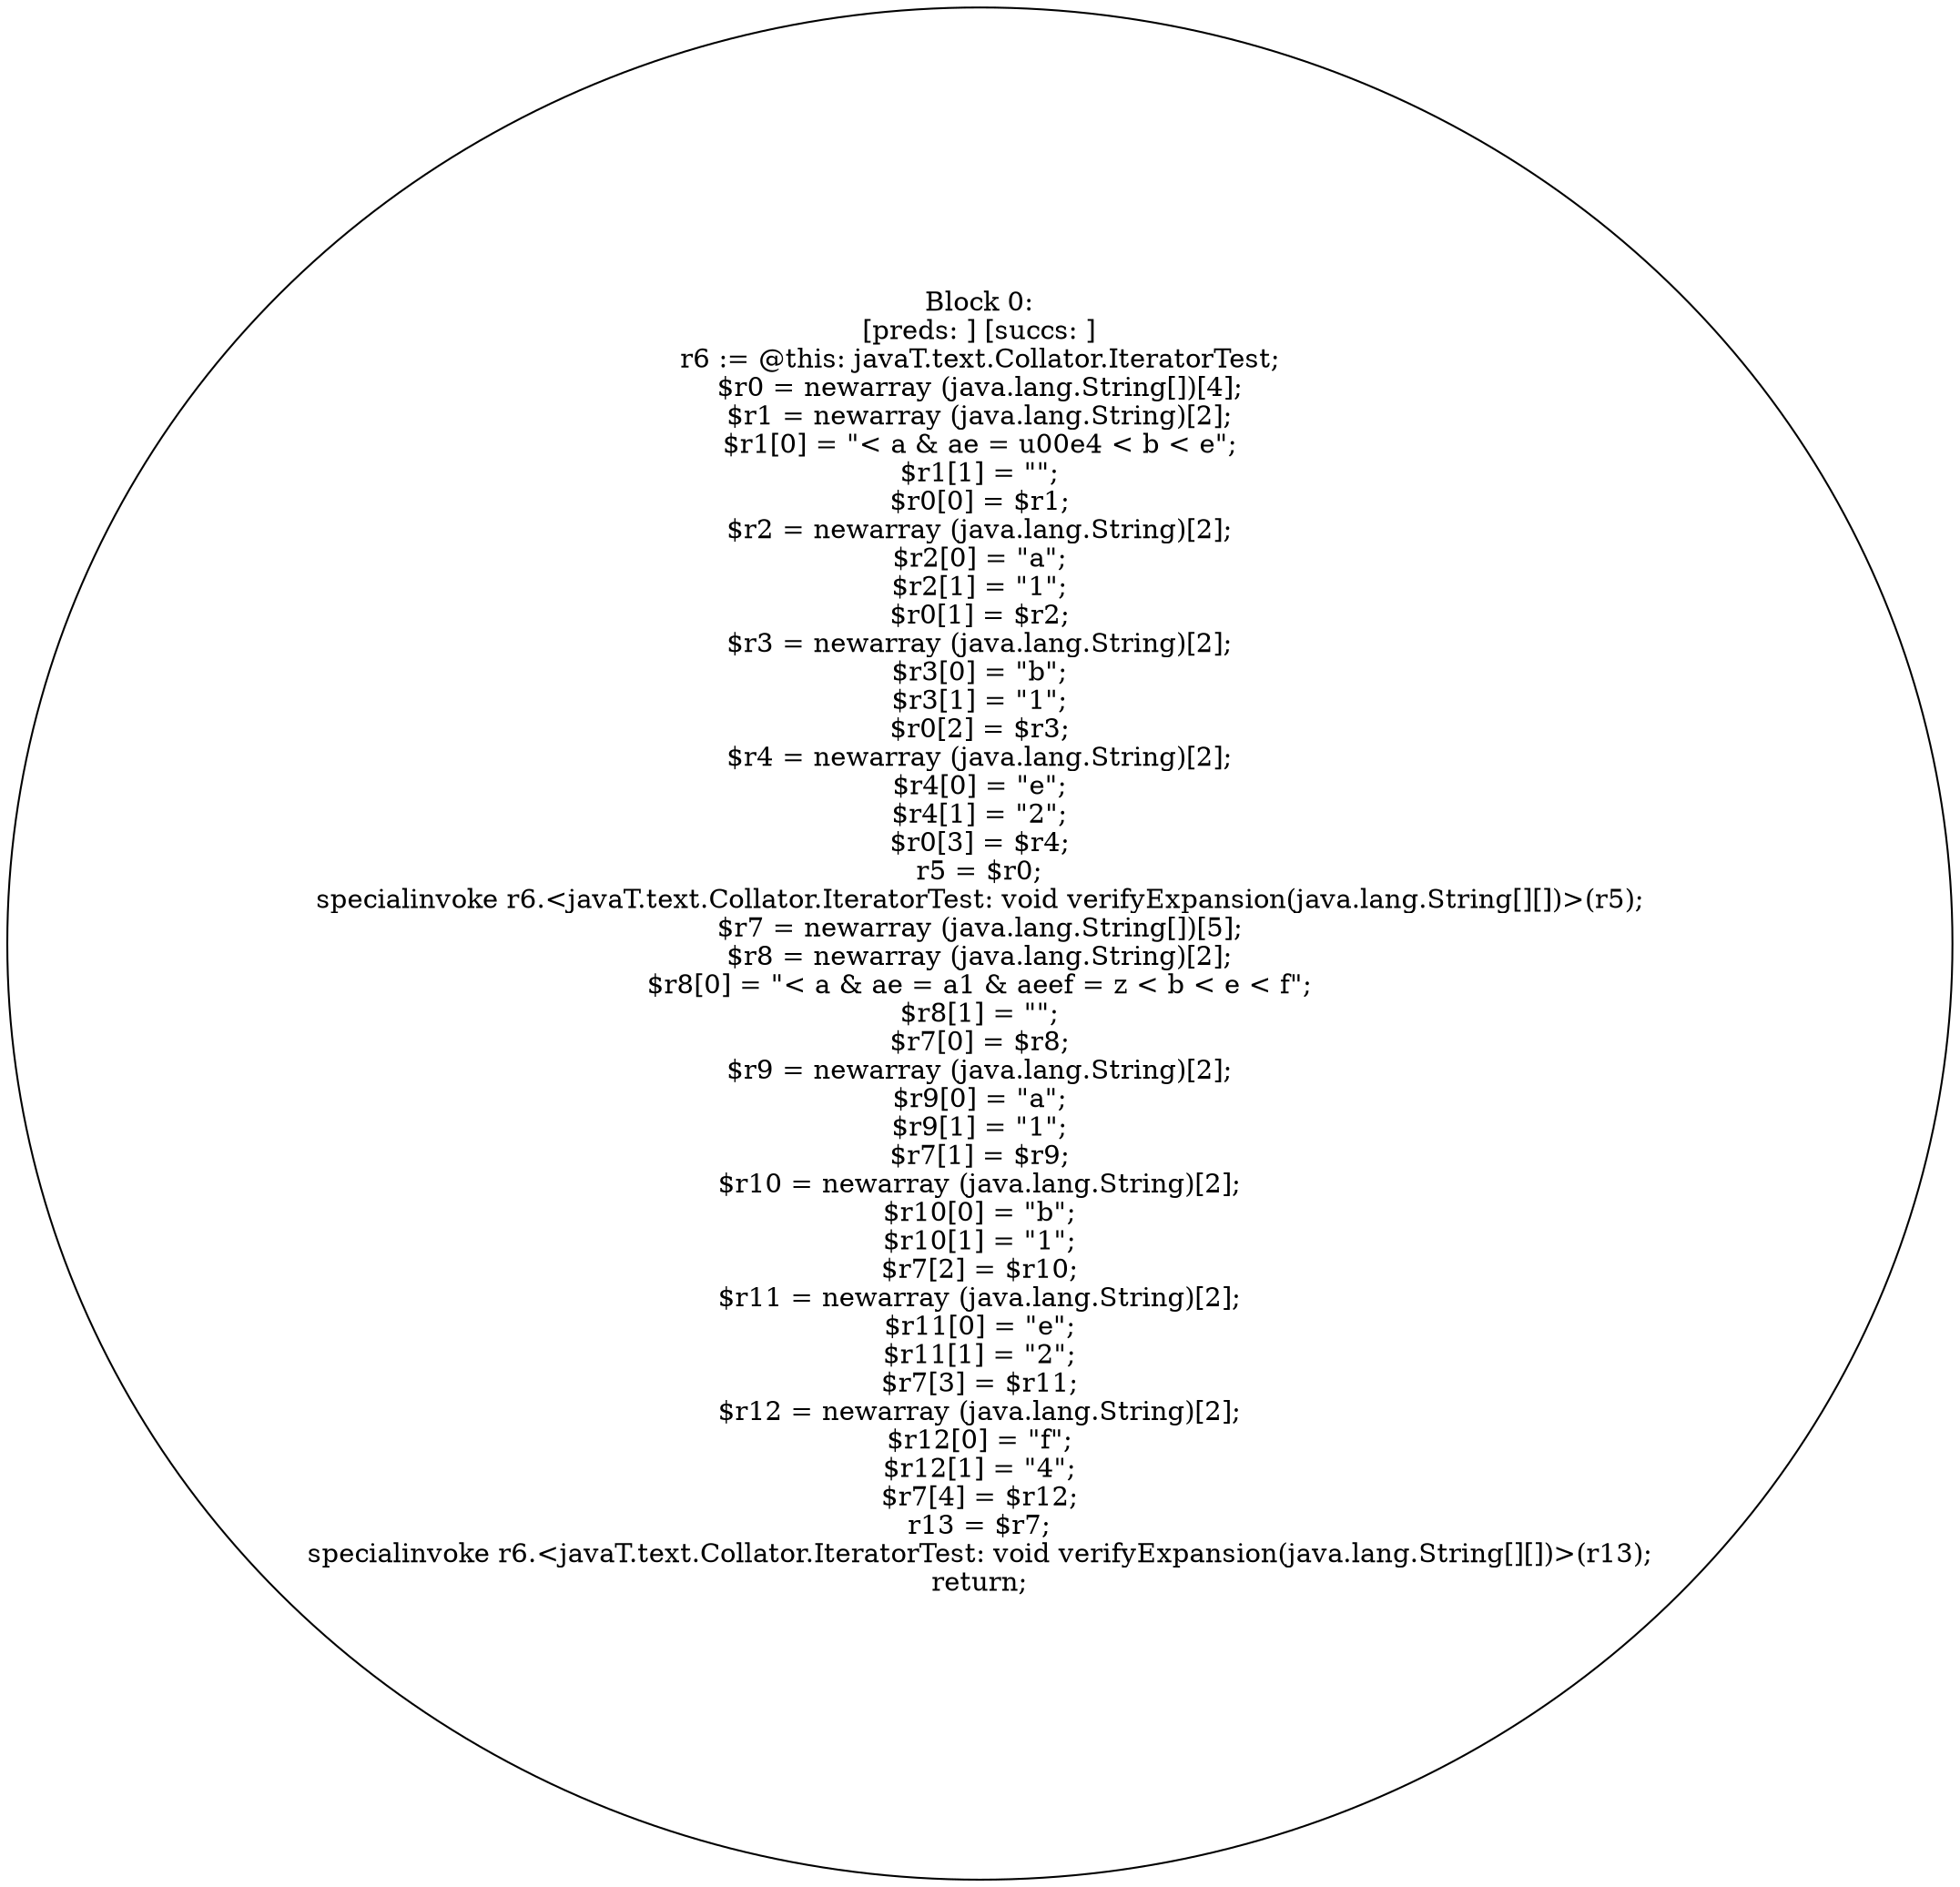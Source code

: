 digraph "unitGraph" {
    "Block 0:
[preds: ] [succs: ]
r6 := @this: javaT.text.Collator.IteratorTest;
$r0 = newarray (java.lang.String[])[4];
$r1 = newarray (java.lang.String)[2];
$r1[0] = \"< a & ae = \u00e4 < b < e\";
$r1[1] = \"\";
$r0[0] = $r1;
$r2 = newarray (java.lang.String)[2];
$r2[0] = \"a\";
$r2[1] = \"1\";
$r0[1] = $r2;
$r3 = newarray (java.lang.String)[2];
$r3[0] = \"b\";
$r3[1] = \"1\";
$r0[2] = $r3;
$r4 = newarray (java.lang.String)[2];
$r4[0] = \"e\";
$r4[1] = \"2\";
$r0[3] = $r4;
r5 = $r0;
specialinvoke r6.<javaT.text.Collator.IteratorTest: void verifyExpansion(java.lang.String[][])>(r5);
$r7 = newarray (java.lang.String[])[5];
$r8 = newarray (java.lang.String)[2];
$r8[0] = \"< a & ae = a1 & aeef = z < b < e < f\";
$r8[1] = \"\";
$r7[0] = $r8;
$r9 = newarray (java.lang.String)[2];
$r9[0] = \"a\";
$r9[1] = \"1\";
$r7[1] = $r9;
$r10 = newarray (java.lang.String)[2];
$r10[0] = \"b\";
$r10[1] = \"1\";
$r7[2] = $r10;
$r11 = newarray (java.lang.String)[2];
$r11[0] = \"e\";
$r11[1] = \"2\";
$r7[3] = $r11;
$r12 = newarray (java.lang.String)[2];
$r12[0] = \"f\";
$r12[1] = \"4\";
$r7[4] = $r12;
r13 = $r7;
specialinvoke r6.<javaT.text.Collator.IteratorTest: void verifyExpansion(java.lang.String[][])>(r13);
return;
"
}
